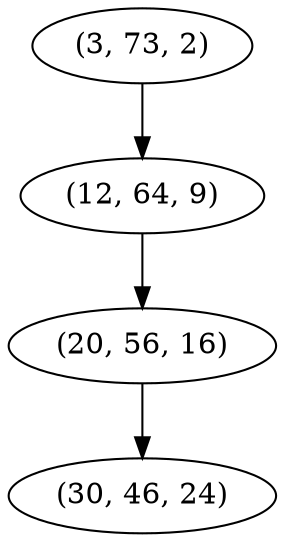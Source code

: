 digraph tree {
    "(3, 73, 2)";
    "(12, 64, 9)";
    "(20, 56, 16)";
    "(30, 46, 24)";
    "(3, 73, 2)" -> "(12, 64, 9)";
    "(12, 64, 9)" -> "(20, 56, 16)";
    "(20, 56, 16)" -> "(30, 46, 24)";
}
